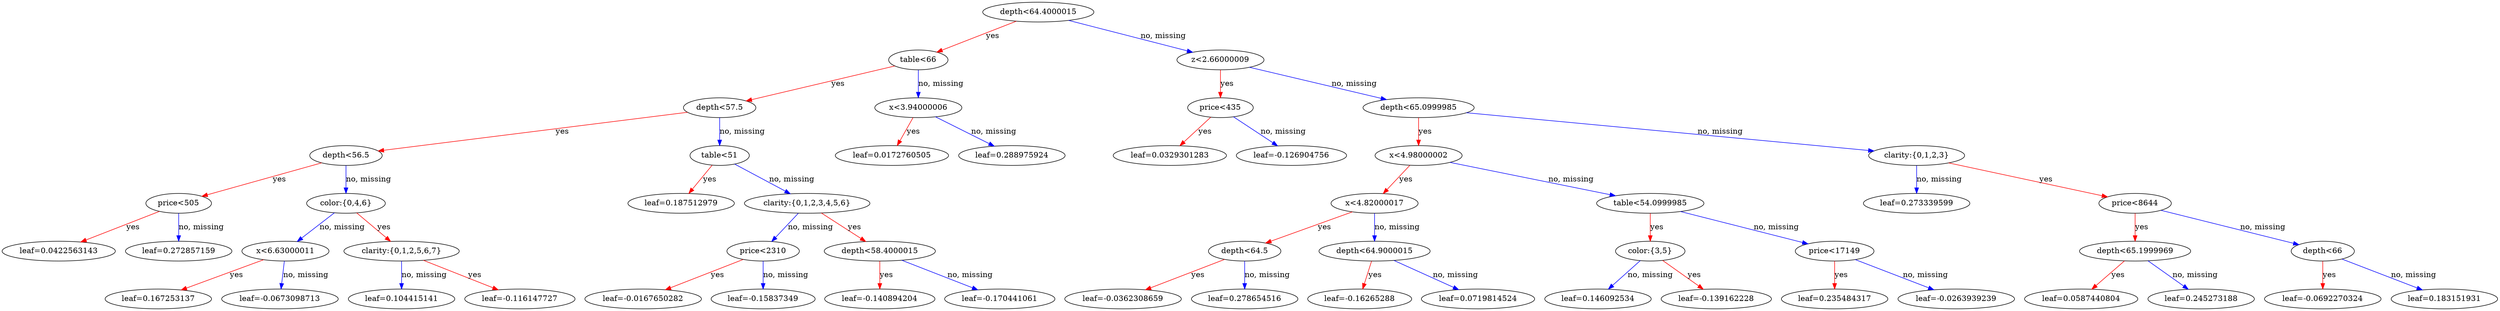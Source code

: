 digraph {
    graph [ rankdir=TB ]

    0 [ label="depth<64.4000015" ]
    0 -> 1 [label="yes" color="#FF0000"]
    0 -> 2 [label="no, missing" color="#0000FF"]

    1 [ label="table<66" ]
    1 -> 3 [label="yes" color="#FF0000"]
    1 -> 4 [label="no, missing" color="#0000FF"]

    3 [ label="depth<57.5" ]
    3 -> 7 [label="yes" color="#FF0000"]
    3 -> 8 [label="no, missing" color="#0000FF"]

    7 [ label="depth<56.5" ]
    7 -> 15 [label="yes" color="#FF0000"]
    7 -> 16 [label="no, missing" color="#0000FF"]

    15 [ label="price<505" ]
    15 -> 23 [label="yes" color="#FF0000"]
    15 -> 24 [label="no, missing" color="#0000FF"]

    23 [ label="leaf=0.0422563143" ]

    24 [ label="leaf=0.272857159" ]

    16 [ label="color:{0,4,6}" ]
    16 -> 25 [label="no, missing" color="#0000FF"]
    16 -> 26 [label="yes" color="#FF0000"]

    25 [ label="x<6.63000011" ]
    25 -> 35 [label="yes" color="#FF0000"]
    25 -> 36 [label="no, missing" color="#0000FF"]

    35 [ label="leaf=0.167253137" ]

    36 [ label="leaf=-0.0673098713" ]

    26 [ label="clarity:{0,1,2,5,6,7}" ]
    26 -> 37 [label="no, missing" color="#0000FF"]
    26 -> 38 [label="yes" color="#FF0000"]

    37 [ label="leaf=0.104415141" ]

    38 [ label="leaf=-0.116147727" ]

    8 [ label="table<51" ]
    8 -> 17 [label="yes" color="#FF0000"]
    8 -> 18 [label="no, missing" color="#0000FF"]

    17 [ label="leaf=0.187512979" ]

    18 [ label="clarity:{0,1,2,3,4,5,6}" ]
    18 -> 27 [label="no, missing" color="#0000FF"]
    18 -> 28 [label="yes" color="#FF0000"]

    27 [ label="price<2310" ]
    27 -> 39 [label="yes" color="#FF0000"]
    27 -> 40 [label="no, missing" color="#0000FF"]

    39 [ label="leaf=-0.0167650282" ]

    40 [ label="leaf=-0.15837349" ]

    28 [ label="depth<58.4000015" ]
    28 -> 41 [label="yes" color="#FF0000"]
    28 -> 42 [label="no, missing" color="#0000FF"]

    41 [ label="leaf=-0.140894204" ]

    42 [ label="leaf=-0.170441061" ]

    4 [ label="x<3.94000006" ]
    4 -> 9 [label="yes" color="#FF0000"]
    4 -> 10 [label="no, missing" color="#0000FF"]

    9 [ label="leaf=0.0172760505" ]

    10 [ label="leaf=0.288975924" ]

    2 [ label="z<2.66000009" ]
    2 -> 5 [label="yes" color="#FF0000"]
    2 -> 6 [label="no, missing" color="#0000FF"]

    5 [ label="price<435" ]
    5 -> 11 [label="yes" color="#FF0000"]
    5 -> 12 [label="no, missing" color="#0000FF"]

    11 [ label="leaf=0.0329301283" ]

    12 [ label="leaf=-0.126904756" ]

    6 [ label="depth<65.0999985" ]
    6 -> 13 [label="yes" color="#FF0000"]
    6 -> 14 [label="no, missing" color="#0000FF"]

    13 [ label="x<4.98000002" ]
    13 -> 19 [label="yes" color="#FF0000"]
    13 -> 20 [label="no, missing" color="#0000FF"]

    19 [ label="x<4.82000017" ]
    19 -> 29 [label="yes" color="#FF0000"]
    19 -> 30 [label="no, missing" color="#0000FF"]

    29 [ label="depth<64.5" ]
    29 -> 43 [label="yes" color="#FF0000"]
    29 -> 44 [label="no, missing" color="#0000FF"]

    43 [ label="leaf=-0.0362308659" ]

    44 [ label="leaf=0.278654516" ]

    30 [ label="depth<64.9000015" ]
    30 -> 45 [label="yes" color="#FF0000"]
    30 -> 46 [label="no, missing" color="#0000FF"]

    45 [ label="leaf=-0.16265288" ]

    46 [ label="leaf=0.0719814524" ]

    20 [ label="table<54.0999985" ]
    20 -> 31 [label="yes" color="#FF0000"]
    20 -> 32 [label="no, missing" color="#0000FF"]

    31 [ label="color:{3,5}" ]
    31 -> 47 [label="no, missing" color="#0000FF"]
    31 -> 48 [label="yes" color="#FF0000"]

    47 [ label="leaf=0.146092534" ]

    48 [ label="leaf=-0.139162228" ]

    32 [ label="price<17149" ]
    32 -> 49 [label="yes" color="#FF0000"]
    32 -> 50 [label="no, missing" color="#0000FF"]

    49 [ label="leaf=0.235484317" ]

    50 [ label="leaf=-0.0263939239" ]

    14 [ label="clarity:{0,1,2,3}" ]
    14 -> 21 [label="no, missing" color="#0000FF"]
    14 -> 22 [label="yes" color="#FF0000"]

    21 [ label="leaf=0.273339599" ]

    22 [ label="price<8644" ]
    22 -> 33 [label="yes" color="#FF0000"]
    22 -> 34 [label="no, missing" color="#0000FF"]

    33 [ label="depth<65.1999969" ]
    33 -> 51 [label="yes" color="#FF0000"]
    33 -> 52 [label="no, missing" color="#0000FF"]

    51 [ label="leaf=0.0587440804" ]

    52 [ label="leaf=0.245273188" ]

    34 [ label="depth<66" ]
    34 -> 53 [label="yes" color="#FF0000"]
    34 -> 54 [label="no, missing" color="#0000FF"]

    53 [ label="leaf=-0.0692270324" ]

    54 [ label="leaf=0.183151931" ]
}
